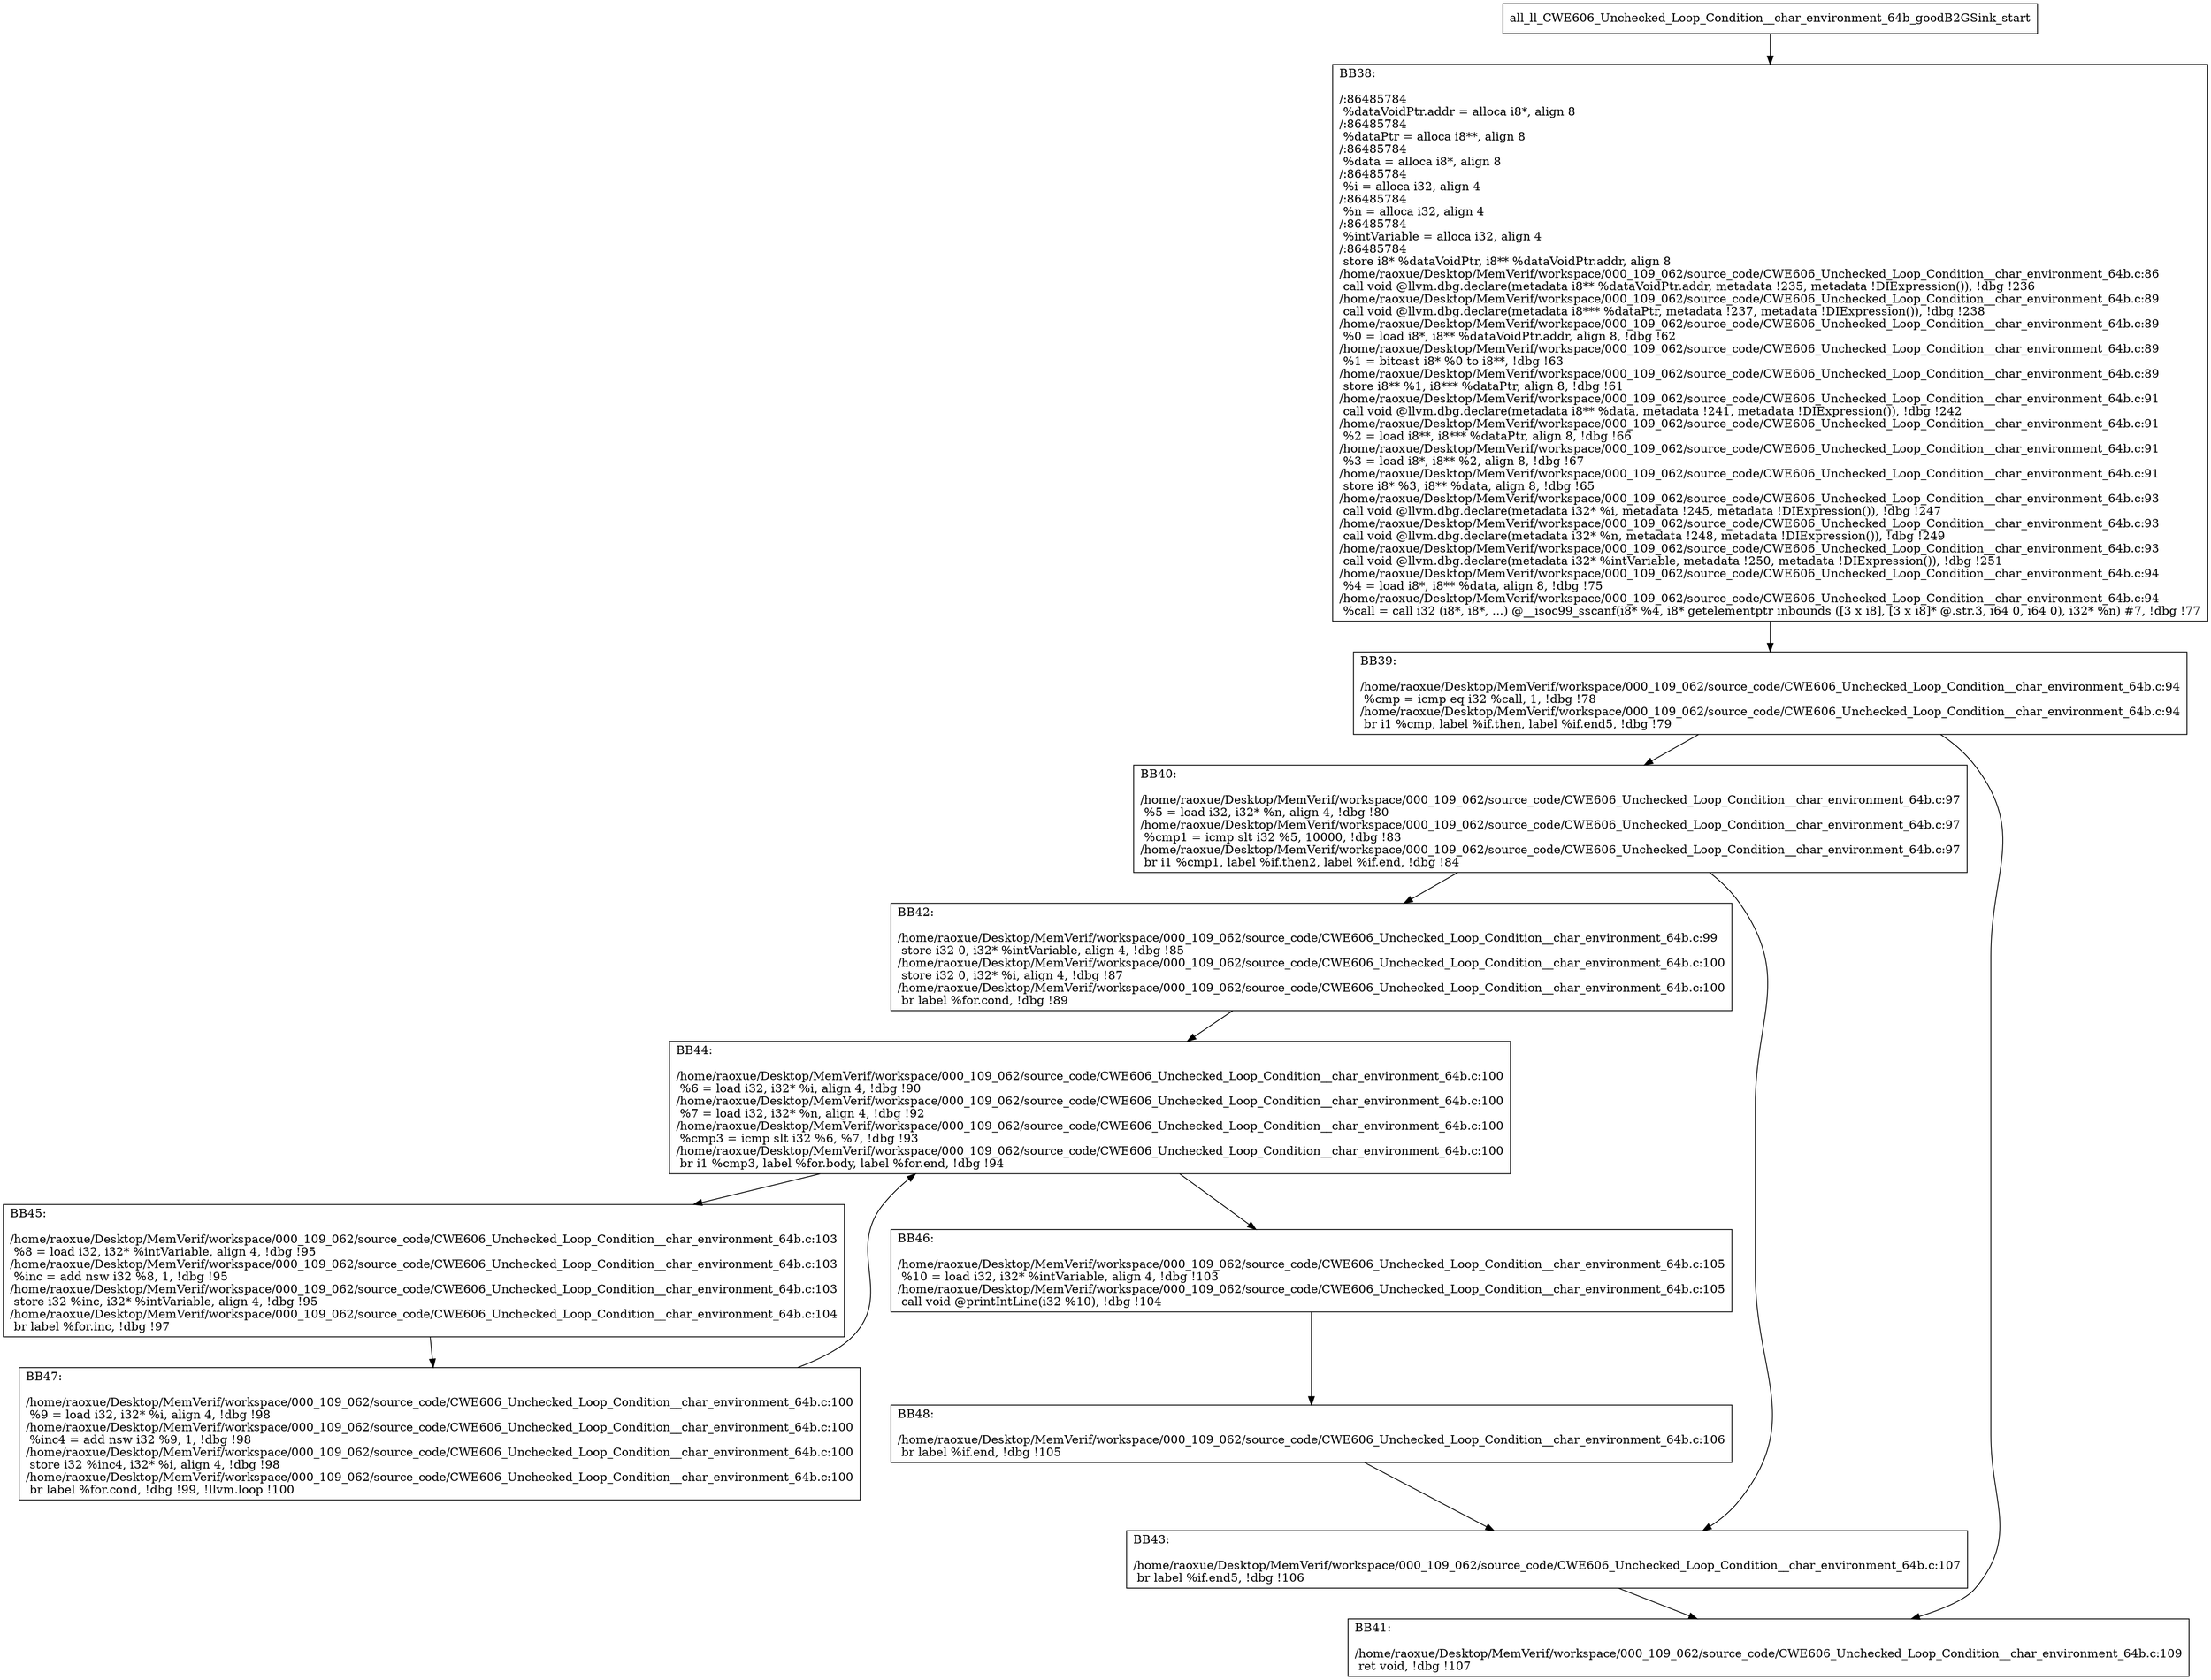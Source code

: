 digraph "CFG for'all_ll_CWE606_Unchecked_Loop_Condition__char_environment_64b_goodB2GSink' function" {
	BBall_ll_CWE606_Unchecked_Loop_Condition__char_environment_64b_goodB2GSink_start[shape=record,label="{all_ll_CWE606_Unchecked_Loop_Condition__char_environment_64b_goodB2GSink_start}"];
	BBall_ll_CWE606_Unchecked_Loop_Condition__char_environment_64b_goodB2GSink_start-> all_ll_CWE606_Unchecked_Loop_Condition__char_environment_64b_goodB2GSinkBB38;
	all_ll_CWE606_Unchecked_Loop_Condition__char_environment_64b_goodB2GSinkBB38 [shape=record, label="{BB38:\l\l/:86485784\l
  %dataVoidPtr.addr = alloca i8*, align 8\l
/:86485784\l
  %dataPtr = alloca i8**, align 8\l
/:86485784\l
  %data = alloca i8*, align 8\l
/:86485784\l
  %i = alloca i32, align 4\l
/:86485784\l
  %n = alloca i32, align 4\l
/:86485784\l
  %intVariable = alloca i32, align 4\l
/:86485784\l
  store i8* %dataVoidPtr, i8** %dataVoidPtr.addr, align 8\l
/home/raoxue/Desktop/MemVerif/workspace/000_109_062/source_code/CWE606_Unchecked_Loop_Condition__char_environment_64b.c:86\l
  call void @llvm.dbg.declare(metadata i8** %dataVoidPtr.addr, metadata !235, metadata !DIExpression()), !dbg !236\l
/home/raoxue/Desktop/MemVerif/workspace/000_109_062/source_code/CWE606_Unchecked_Loop_Condition__char_environment_64b.c:89\l
  call void @llvm.dbg.declare(metadata i8*** %dataPtr, metadata !237, metadata !DIExpression()), !dbg !238\l
/home/raoxue/Desktop/MemVerif/workspace/000_109_062/source_code/CWE606_Unchecked_Loop_Condition__char_environment_64b.c:89\l
  %0 = load i8*, i8** %dataVoidPtr.addr, align 8, !dbg !62\l
/home/raoxue/Desktop/MemVerif/workspace/000_109_062/source_code/CWE606_Unchecked_Loop_Condition__char_environment_64b.c:89\l
  %1 = bitcast i8* %0 to i8**, !dbg !63\l
/home/raoxue/Desktop/MemVerif/workspace/000_109_062/source_code/CWE606_Unchecked_Loop_Condition__char_environment_64b.c:89\l
  store i8** %1, i8*** %dataPtr, align 8, !dbg !61\l
/home/raoxue/Desktop/MemVerif/workspace/000_109_062/source_code/CWE606_Unchecked_Loop_Condition__char_environment_64b.c:91\l
  call void @llvm.dbg.declare(metadata i8** %data, metadata !241, metadata !DIExpression()), !dbg !242\l
/home/raoxue/Desktop/MemVerif/workspace/000_109_062/source_code/CWE606_Unchecked_Loop_Condition__char_environment_64b.c:91\l
  %2 = load i8**, i8*** %dataPtr, align 8, !dbg !66\l
/home/raoxue/Desktop/MemVerif/workspace/000_109_062/source_code/CWE606_Unchecked_Loop_Condition__char_environment_64b.c:91\l
  %3 = load i8*, i8** %2, align 8, !dbg !67\l
/home/raoxue/Desktop/MemVerif/workspace/000_109_062/source_code/CWE606_Unchecked_Loop_Condition__char_environment_64b.c:91\l
  store i8* %3, i8** %data, align 8, !dbg !65\l
/home/raoxue/Desktop/MemVerif/workspace/000_109_062/source_code/CWE606_Unchecked_Loop_Condition__char_environment_64b.c:93\l
  call void @llvm.dbg.declare(metadata i32* %i, metadata !245, metadata !DIExpression()), !dbg !247\l
/home/raoxue/Desktop/MemVerif/workspace/000_109_062/source_code/CWE606_Unchecked_Loop_Condition__char_environment_64b.c:93\l
  call void @llvm.dbg.declare(metadata i32* %n, metadata !248, metadata !DIExpression()), !dbg !249\l
/home/raoxue/Desktop/MemVerif/workspace/000_109_062/source_code/CWE606_Unchecked_Loop_Condition__char_environment_64b.c:93\l
  call void @llvm.dbg.declare(metadata i32* %intVariable, metadata !250, metadata !DIExpression()), !dbg !251\l
/home/raoxue/Desktop/MemVerif/workspace/000_109_062/source_code/CWE606_Unchecked_Loop_Condition__char_environment_64b.c:94\l
  %4 = load i8*, i8** %data, align 8, !dbg !75\l
/home/raoxue/Desktop/MemVerif/workspace/000_109_062/source_code/CWE606_Unchecked_Loop_Condition__char_environment_64b.c:94\l
  %call = call i32 (i8*, i8*, ...) @__isoc99_sscanf(i8* %4, i8* getelementptr inbounds ([3 x i8], [3 x i8]* @.str.3, i64 0, i64 0), i32* %n) #7, !dbg !77\l
}"];
	all_ll_CWE606_Unchecked_Loop_Condition__char_environment_64b_goodB2GSinkBB38-> all_ll_CWE606_Unchecked_Loop_Condition__char_environment_64b_goodB2GSinkBB39;
	all_ll_CWE606_Unchecked_Loop_Condition__char_environment_64b_goodB2GSinkBB39 [shape=record, label="{BB39:\l\l/home/raoxue/Desktop/MemVerif/workspace/000_109_062/source_code/CWE606_Unchecked_Loop_Condition__char_environment_64b.c:94\l
  %cmp = icmp eq i32 %call, 1, !dbg !78\l
/home/raoxue/Desktop/MemVerif/workspace/000_109_062/source_code/CWE606_Unchecked_Loop_Condition__char_environment_64b.c:94\l
  br i1 %cmp, label %if.then, label %if.end5, !dbg !79\l
}"];
	all_ll_CWE606_Unchecked_Loop_Condition__char_environment_64b_goodB2GSinkBB39-> all_ll_CWE606_Unchecked_Loop_Condition__char_environment_64b_goodB2GSinkBB40;
	all_ll_CWE606_Unchecked_Loop_Condition__char_environment_64b_goodB2GSinkBB39-> all_ll_CWE606_Unchecked_Loop_Condition__char_environment_64b_goodB2GSinkBB41;
	all_ll_CWE606_Unchecked_Loop_Condition__char_environment_64b_goodB2GSinkBB40 [shape=record, label="{BB40:\l\l/home/raoxue/Desktop/MemVerif/workspace/000_109_062/source_code/CWE606_Unchecked_Loop_Condition__char_environment_64b.c:97\l
  %5 = load i32, i32* %n, align 4, !dbg !80\l
/home/raoxue/Desktop/MemVerif/workspace/000_109_062/source_code/CWE606_Unchecked_Loop_Condition__char_environment_64b.c:97\l
  %cmp1 = icmp slt i32 %5, 10000, !dbg !83\l
/home/raoxue/Desktop/MemVerif/workspace/000_109_062/source_code/CWE606_Unchecked_Loop_Condition__char_environment_64b.c:97\l
  br i1 %cmp1, label %if.then2, label %if.end, !dbg !84\l
}"];
	all_ll_CWE606_Unchecked_Loop_Condition__char_environment_64b_goodB2GSinkBB40-> all_ll_CWE606_Unchecked_Loop_Condition__char_environment_64b_goodB2GSinkBB42;
	all_ll_CWE606_Unchecked_Loop_Condition__char_environment_64b_goodB2GSinkBB40-> all_ll_CWE606_Unchecked_Loop_Condition__char_environment_64b_goodB2GSinkBB43;
	all_ll_CWE606_Unchecked_Loop_Condition__char_environment_64b_goodB2GSinkBB42 [shape=record, label="{BB42:\l\l/home/raoxue/Desktop/MemVerif/workspace/000_109_062/source_code/CWE606_Unchecked_Loop_Condition__char_environment_64b.c:99\l
  store i32 0, i32* %intVariable, align 4, !dbg !85\l
/home/raoxue/Desktop/MemVerif/workspace/000_109_062/source_code/CWE606_Unchecked_Loop_Condition__char_environment_64b.c:100\l
  store i32 0, i32* %i, align 4, !dbg !87\l
/home/raoxue/Desktop/MemVerif/workspace/000_109_062/source_code/CWE606_Unchecked_Loop_Condition__char_environment_64b.c:100\l
  br label %for.cond, !dbg !89\l
}"];
	all_ll_CWE606_Unchecked_Loop_Condition__char_environment_64b_goodB2GSinkBB42-> all_ll_CWE606_Unchecked_Loop_Condition__char_environment_64b_goodB2GSinkBB44;
	all_ll_CWE606_Unchecked_Loop_Condition__char_environment_64b_goodB2GSinkBB44 [shape=record, label="{BB44:\l\l/home/raoxue/Desktop/MemVerif/workspace/000_109_062/source_code/CWE606_Unchecked_Loop_Condition__char_environment_64b.c:100\l
  %6 = load i32, i32* %i, align 4, !dbg !90\l
/home/raoxue/Desktop/MemVerif/workspace/000_109_062/source_code/CWE606_Unchecked_Loop_Condition__char_environment_64b.c:100\l
  %7 = load i32, i32* %n, align 4, !dbg !92\l
/home/raoxue/Desktop/MemVerif/workspace/000_109_062/source_code/CWE606_Unchecked_Loop_Condition__char_environment_64b.c:100\l
  %cmp3 = icmp slt i32 %6, %7, !dbg !93\l
/home/raoxue/Desktop/MemVerif/workspace/000_109_062/source_code/CWE606_Unchecked_Loop_Condition__char_environment_64b.c:100\l
  br i1 %cmp3, label %for.body, label %for.end, !dbg !94\l
}"];
	all_ll_CWE606_Unchecked_Loop_Condition__char_environment_64b_goodB2GSinkBB44-> all_ll_CWE606_Unchecked_Loop_Condition__char_environment_64b_goodB2GSinkBB45;
	all_ll_CWE606_Unchecked_Loop_Condition__char_environment_64b_goodB2GSinkBB44-> all_ll_CWE606_Unchecked_Loop_Condition__char_environment_64b_goodB2GSinkBB46;
	all_ll_CWE606_Unchecked_Loop_Condition__char_environment_64b_goodB2GSinkBB45 [shape=record, label="{BB45:\l\l/home/raoxue/Desktop/MemVerif/workspace/000_109_062/source_code/CWE606_Unchecked_Loop_Condition__char_environment_64b.c:103\l
  %8 = load i32, i32* %intVariable, align 4, !dbg !95\l
/home/raoxue/Desktop/MemVerif/workspace/000_109_062/source_code/CWE606_Unchecked_Loop_Condition__char_environment_64b.c:103\l
  %inc = add nsw i32 %8, 1, !dbg !95\l
/home/raoxue/Desktop/MemVerif/workspace/000_109_062/source_code/CWE606_Unchecked_Loop_Condition__char_environment_64b.c:103\l
  store i32 %inc, i32* %intVariable, align 4, !dbg !95\l
/home/raoxue/Desktop/MemVerif/workspace/000_109_062/source_code/CWE606_Unchecked_Loop_Condition__char_environment_64b.c:104\l
  br label %for.inc, !dbg !97\l
}"];
	all_ll_CWE606_Unchecked_Loop_Condition__char_environment_64b_goodB2GSinkBB45-> all_ll_CWE606_Unchecked_Loop_Condition__char_environment_64b_goodB2GSinkBB47;
	all_ll_CWE606_Unchecked_Loop_Condition__char_environment_64b_goodB2GSinkBB47 [shape=record, label="{BB47:\l\l/home/raoxue/Desktop/MemVerif/workspace/000_109_062/source_code/CWE606_Unchecked_Loop_Condition__char_environment_64b.c:100\l
  %9 = load i32, i32* %i, align 4, !dbg !98\l
/home/raoxue/Desktop/MemVerif/workspace/000_109_062/source_code/CWE606_Unchecked_Loop_Condition__char_environment_64b.c:100\l
  %inc4 = add nsw i32 %9, 1, !dbg !98\l
/home/raoxue/Desktop/MemVerif/workspace/000_109_062/source_code/CWE606_Unchecked_Loop_Condition__char_environment_64b.c:100\l
  store i32 %inc4, i32* %i, align 4, !dbg !98\l
/home/raoxue/Desktop/MemVerif/workspace/000_109_062/source_code/CWE606_Unchecked_Loop_Condition__char_environment_64b.c:100\l
  br label %for.cond, !dbg !99, !llvm.loop !100\l
}"];
	all_ll_CWE606_Unchecked_Loop_Condition__char_environment_64b_goodB2GSinkBB47-> all_ll_CWE606_Unchecked_Loop_Condition__char_environment_64b_goodB2GSinkBB44;
	all_ll_CWE606_Unchecked_Loop_Condition__char_environment_64b_goodB2GSinkBB46 [shape=record, label="{BB46:\l\l/home/raoxue/Desktop/MemVerif/workspace/000_109_062/source_code/CWE606_Unchecked_Loop_Condition__char_environment_64b.c:105\l
  %10 = load i32, i32* %intVariable, align 4, !dbg !103\l
/home/raoxue/Desktop/MemVerif/workspace/000_109_062/source_code/CWE606_Unchecked_Loop_Condition__char_environment_64b.c:105\l
  call void @printIntLine(i32 %10), !dbg !104\l
}"];
	all_ll_CWE606_Unchecked_Loop_Condition__char_environment_64b_goodB2GSinkBB46-> all_ll_CWE606_Unchecked_Loop_Condition__char_environment_64b_goodB2GSinkBB48;
	all_ll_CWE606_Unchecked_Loop_Condition__char_environment_64b_goodB2GSinkBB48 [shape=record, label="{BB48:\l\l/home/raoxue/Desktop/MemVerif/workspace/000_109_062/source_code/CWE606_Unchecked_Loop_Condition__char_environment_64b.c:106\l
  br label %if.end, !dbg !105\l
}"];
	all_ll_CWE606_Unchecked_Loop_Condition__char_environment_64b_goodB2GSinkBB48-> all_ll_CWE606_Unchecked_Loop_Condition__char_environment_64b_goodB2GSinkBB43;
	all_ll_CWE606_Unchecked_Loop_Condition__char_environment_64b_goodB2GSinkBB43 [shape=record, label="{BB43:\l\l/home/raoxue/Desktop/MemVerif/workspace/000_109_062/source_code/CWE606_Unchecked_Loop_Condition__char_environment_64b.c:107\l
  br label %if.end5, !dbg !106\l
}"];
	all_ll_CWE606_Unchecked_Loop_Condition__char_environment_64b_goodB2GSinkBB43-> all_ll_CWE606_Unchecked_Loop_Condition__char_environment_64b_goodB2GSinkBB41;
	all_ll_CWE606_Unchecked_Loop_Condition__char_environment_64b_goodB2GSinkBB41 [shape=record, label="{BB41:\l\l/home/raoxue/Desktop/MemVerif/workspace/000_109_062/source_code/CWE606_Unchecked_Loop_Condition__char_environment_64b.c:109\l
  ret void, !dbg !107\l
}"];
}
